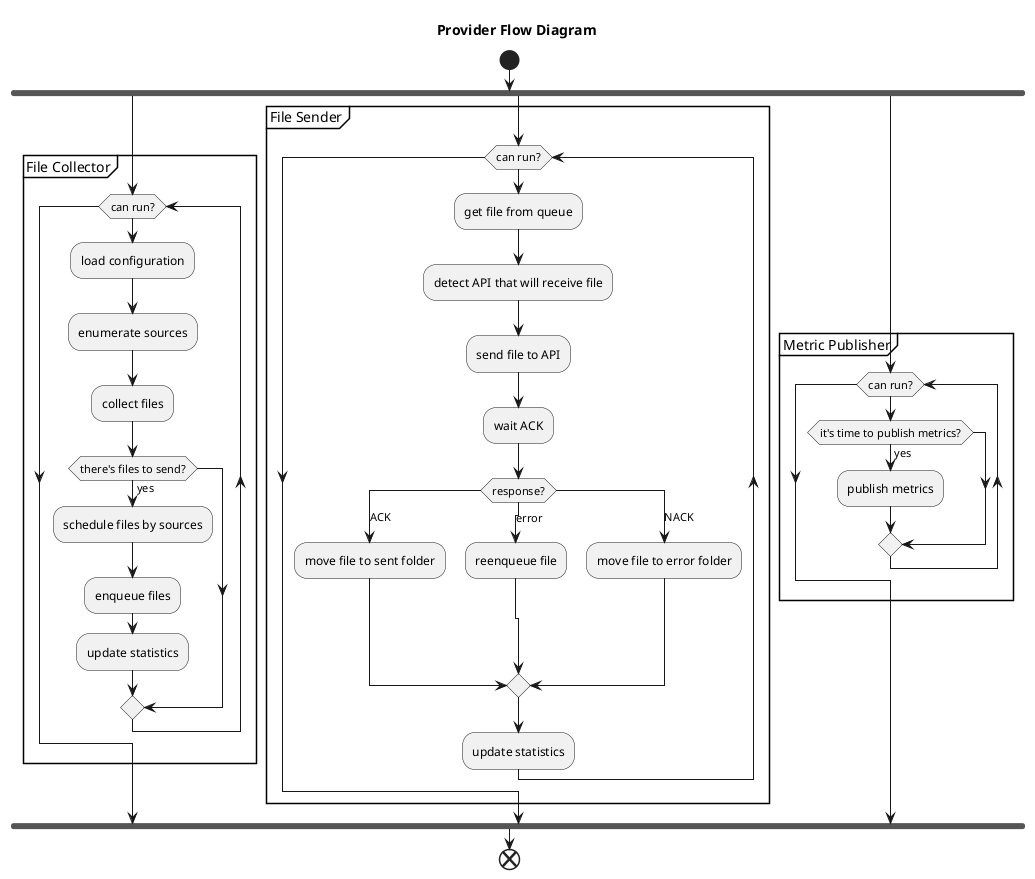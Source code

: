 @startuml provider-flow

title "Provider Flow Diagram"

start

fork
    group File Collector    
    while (can run?)
        :load configuration;
        :enumerate sources;
        :collect files;
        if (there's files to send?) then (yes)
            :schedule files by sources;
            :enqueue files;
            :update statistics;                
        endif
    endwhile
    end group

fork again
    group File Sender
    while (can run?)        
        :get file from queue;
        :detect API that will receive file;
        :send file to API;
        :wait ACK;
        switch (response?)
            case (ACK)
                :move file to sent folder;
            case (error)
                :reenqueue file;
            case (NACK)
                :move file to error folder;
        endswitch
        :update statistics;
       
    endwhile
    end group

fork again
    group Metric Publisher
        while (can run?)
            if (it's time to publish metrics?) then (yes)
                :publish metrics;
            endif
        endwhile
    end group

end fork

end
@enduml